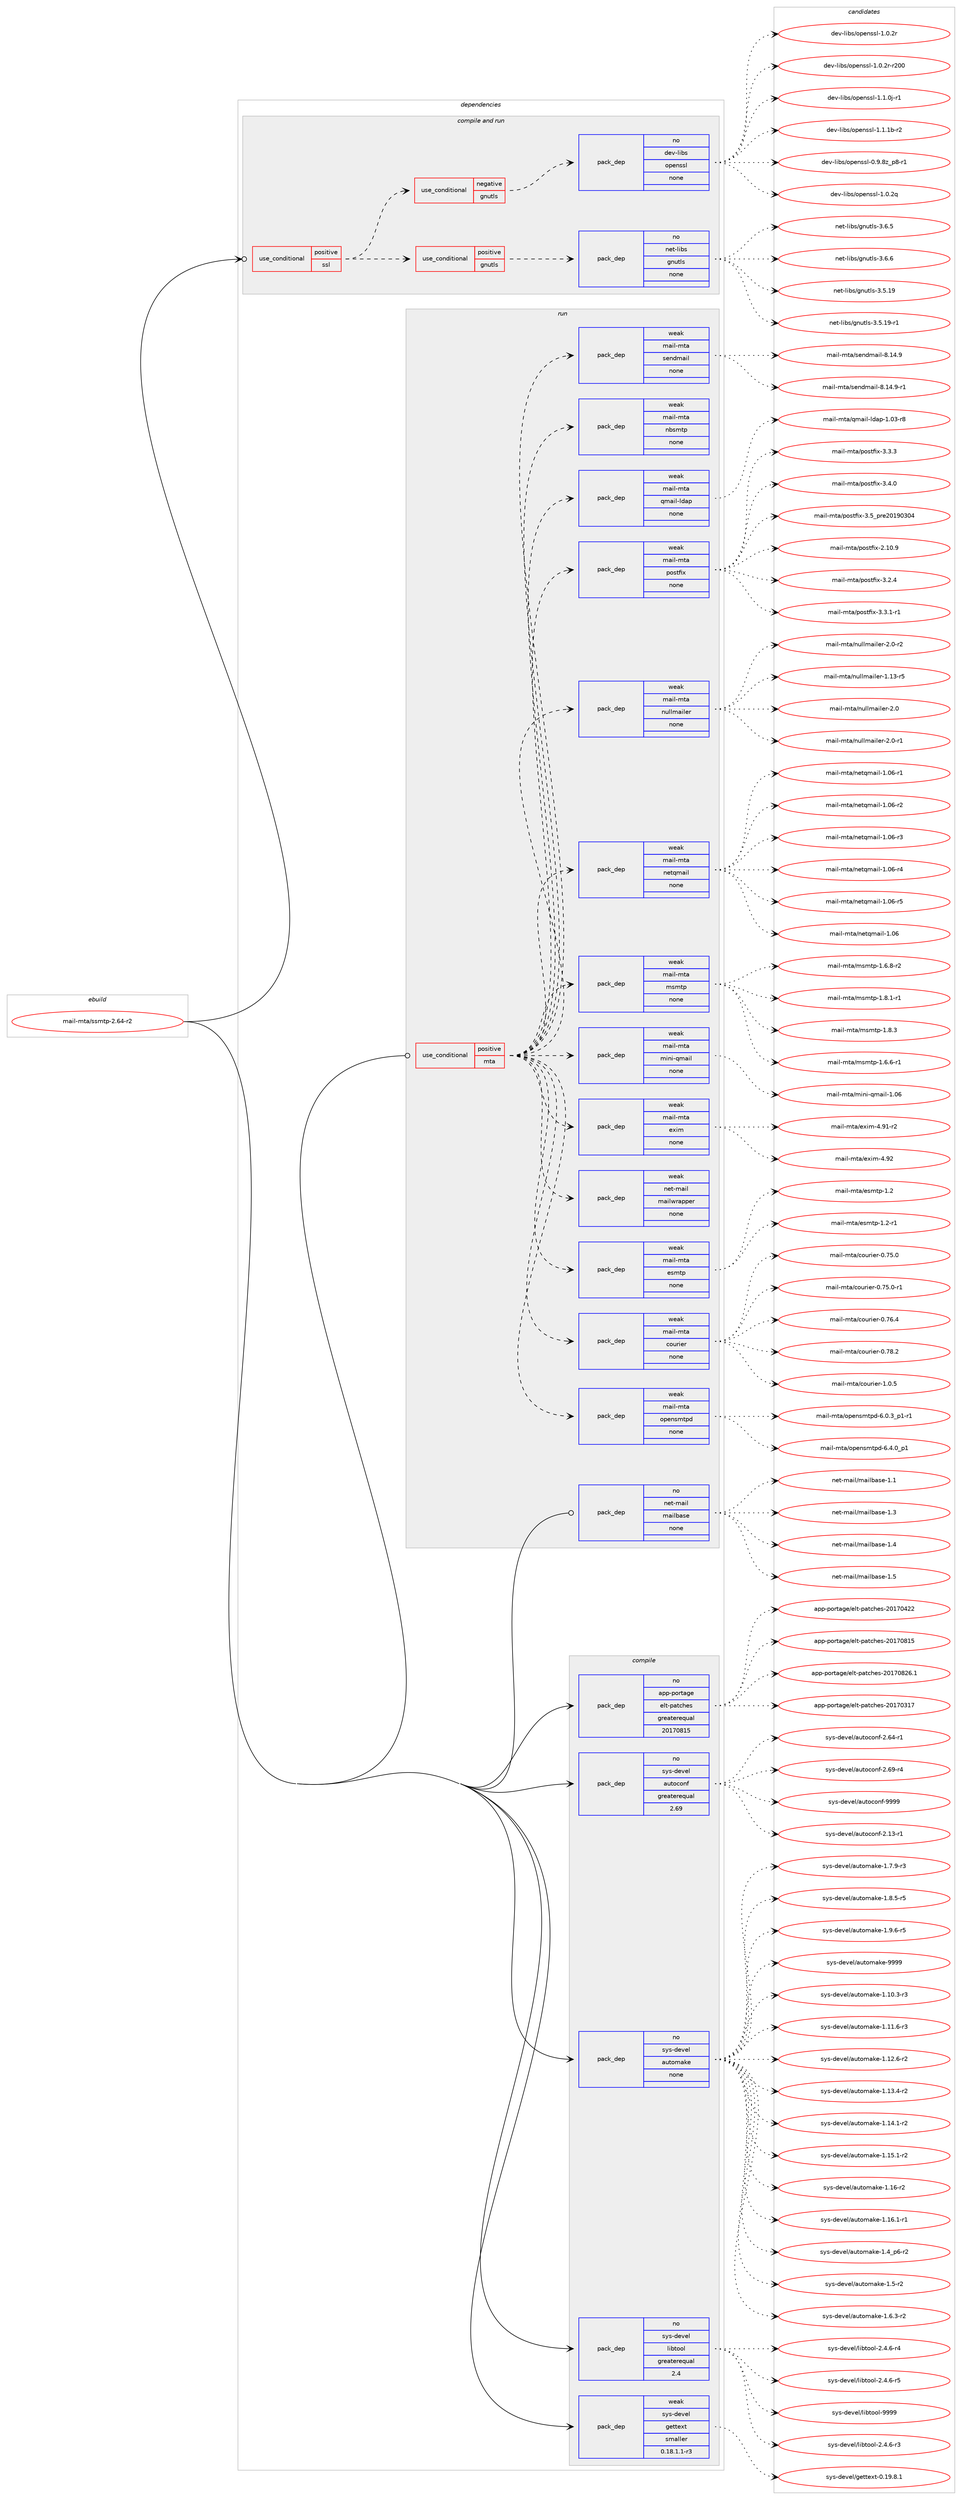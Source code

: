 digraph prolog {

# *************
# Graph options
# *************

newrank=true;
concentrate=true;
compound=true;
graph [rankdir=LR,fontname=Helvetica,fontsize=10,ranksep=1.5];#, ranksep=2.5, nodesep=0.2];
edge  [arrowhead=vee];
node  [fontname=Helvetica,fontsize=10];

# **********
# The ebuild
# **********

subgraph cluster_leftcol {
color=gray;
rank=same;
label=<<i>ebuild</i>>;
id [label="mail-mta/ssmtp-2.64-r2", color=red, width=4, href="../mail-mta/ssmtp-2.64-r2.svg"];
}

# ****************
# The dependencies
# ****************

subgraph cluster_midcol {
color=gray;
label=<<i>dependencies</i>>;
subgraph cluster_compile {
fillcolor="#eeeeee";
style=filled;
label=<<i>compile</i>>;
subgraph pack1141194 {
dependency1597777 [label=<<TABLE BORDER="0" CELLBORDER="1" CELLSPACING="0" CELLPADDING="4" WIDTH="220"><TR><TD ROWSPAN="6" CELLPADDING="30">pack_dep</TD></TR><TR><TD WIDTH="110">no</TD></TR><TR><TD>app-portage</TD></TR><TR><TD>elt-patches</TD></TR><TR><TD>greaterequal</TD></TR><TR><TD>20170815</TD></TR></TABLE>>, shape=none, color=blue];
}
id:e -> dependency1597777:w [weight=20,style="solid",arrowhead="vee"];
subgraph pack1141195 {
dependency1597778 [label=<<TABLE BORDER="0" CELLBORDER="1" CELLSPACING="0" CELLPADDING="4" WIDTH="220"><TR><TD ROWSPAN="6" CELLPADDING="30">pack_dep</TD></TR><TR><TD WIDTH="110">no</TD></TR><TR><TD>sys-devel</TD></TR><TR><TD>autoconf</TD></TR><TR><TD>greaterequal</TD></TR><TR><TD>2.69</TD></TR></TABLE>>, shape=none, color=blue];
}
id:e -> dependency1597778:w [weight=20,style="solid",arrowhead="vee"];
subgraph pack1141196 {
dependency1597779 [label=<<TABLE BORDER="0" CELLBORDER="1" CELLSPACING="0" CELLPADDING="4" WIDTH="220"><TR><TD ROWSPAN="6" CELLPADDING="30">pack_dep</TD></TR><TR><TD WIDTH="110">no</TD></TR><TR><TD>sys-devel</TD></TR><TR><TD>automake</TD></TR><TR><TD>none</TD></TR><TR><TD></TD></TR></TABLE>>, shape=none, color=blue];
}
id:e -> dependency1597779:w [weight=20,style="solid",arrowhead="vee"];
subgraph pack1141197 {
dependency1597780 [label=<<TABLE BORDER="0" CELLBORDER="1" CELLSPACING="0" CELLPADDING="4" WIDTH="220"><TR><TD ROWSPAN="6" CELLPADDING="30">pack_dep</TD></TR><TR><TD WIDTH="110">no</TD></TR><TR><TD>sys-devel</TD></TR><TR><TD>libtool</TD></TR><TR><TD>greaterequal</TD></TR><TR><TD>2.4</TD></TR></TABLE>>, shape=none, color=blue];
}
id:e -> dependency1597780:w [weight=20,style="solid",arrowhead="vee"];
subgraph pack1141198 {
dependency1597781 [label=<<TABLE BORDER="0" CELLBORDER="1" CELLSPACING="0" CELLPADDING="4" WIDTH="220"><TR><TD ROWSPAN="6" CELLPADDING="30">pack_dep</TD></TR><TR><TD WIDTH="110">weak</TD></TR><TR><TD>sys-devel</TD></TR><TR><TD>gettext</TD></TR><TR><TD>smaller</TD></TR><TR><TD>0.18.1.1-r3</TD></TR></TABLE>>, shape=none, color=blue];
}
id:e -> dependency1597781:w [weight=20,style="solid",arrowhead="vee"];
}
subgraph cluster_compileandrun {
fillcolor="#eeeeee";
style=filled;
label=<<i>compile and run</i>>;
subgraph cond431442 {
dependency1597782 [label=<<TABLE BORDER="0" CELLBORDER="1" CELLSPACING="0" CELLPADDING="4"><TR><TD ROWSPAN="3" CELLPADDING="10">use_conditional</TD></TR><TR><TD>positive</TD></TR><TR><TD>ssl</TD></TR></TABLE>>, shape=none, color=red];
subgraph cond431443 {
dependency1597783 [label=<<TABLE BORDER="0" CELLBORDER="1" CELLSPACING="0" CELLPADDING="4"><TR><TD ROWSPAN="3" CELLPADDING="10">use_conditional</TD></TR><TR><TD>negative</TD></TR><TR><TD>gnutls</TD></TR></TABLE>>, shape=none, color=red];
subgraph pack1141199 {
dependency1597784 [label=<<TABLE BORDER="0" CELLBORDER="1" CELLSPACING="0" CELLPADDING="4" WIDTH="220"><TR><TD ROWSPAN="6" CELLPADDING="30">pack_dep</TD></TR><TR><TD WIDTH="110">no</TD></TR><TR><TD>dev-libs</TD></TR><TR><TD>openssl</TD></TR><TR><TD>none</TD></TR><TR><TD></TD></TR></TABLE>>, shape=none, color=blue];
}
dependency1597783:e -> dependency1597784:w [weight=20,style="dashed",arrowhead="vee"];
}
dependency1597782:e -> dependency1597783:w [weight=20,style="dashed",arrowhead="vee"];
subgraph cond431444 {
dependency1597785 [label=<<TABLE BORDER="0" CELLBORDER="1" CELLSPACING="0" CELLPADDING="4"><TR><TD ROWSPAN="3" CELLPADDING="10">use_conditional</TD></TR><TR><TD>positive</TD></TR><TR><TD>gnutls</TD></TR></TABLE>>, shape=none, color=red];
subgraph pack1141200 {
dependency1597786 [label=<<TABLE BORDER="0" CELLBORDER="1" CELLSPACING="0" CELLPADDING="4" WIDTH="220"><TR><TD ROWSPAN="6" CELLPADDING="30">pack_dep</TD></TR><TR><TD WIDTH="110">no</TD></TR><TR><TD>net-libs</TD></TR><TR><TD>gnutls</TD></TR><TR><TD>none</TD></TR><TR><TD></TD></TR></TABLE>>, shape=none, color=blue];
}
dependency1597785:e -> dependency1597786:w [weight=20,style="dashed",arrowhead="vee"];
}
dependency1597782:e -> dependency1597785:w [weight=20,style="dashed",arrowhead="vee"];
}
id:e -> dependency1597782:w [weight=20,style="solid",arrowhead="odotvee"];
}
subgraph cluster_run {
fillcolor="#eeeeee";
style=filled;
label=<<i>run</i>>;
subgraph cond431445 {
dependency1597787 [label=<<TABLE BORDER="0" CELLBORDER="1" CELLSPACING="0" CELLPADDING="4"><TR><TD ROWSPAN="3" CELLPADDING="10">use_conditional</TD></TR><TR><TD>positive</TD></TR><TR><TD>mta</TD></TR></TABLE>>, shape=none, color=red];
subgraph pack1141201 {
dependency1597788 [label=<<TABLE BORDER="0" CELLBORDER="1" CELLSPACING="0" CELLPADDING="4" WIDTH="220"><TR><TD ROWSPAN="6" CELLPADDING="30">pack_dep</TD></TR><TR><TD WIDTH="110">weak</TD></TR><TR><TD>net-mail</TD></TR><TR><TD>mailwrapper</TD></TR><TR><TD>none</TD></TR><TR><TD></TD></TR></TABLE>>, shape=none, color=blue];
}
dependency1597787:e -> dependency1597788:w [weight=20,style="dashed",arrowhead="vee"];
subgraph pack1141202 {
dependency1597789 [label=<<TABLE BORDER="0" CELLBORDER="1" CELLSPACING="0" CELLPADDING="4" WIDTH="220"><TR><TD ROWSPAN="6" CELLPADDING="30">pack_dep</TD></TR><TR><TD WIDTH="110">weak</TD></TR><TR><TD>mail-mta</TD></TR><TR><TD>courier</TD></TR><TR><TD>none</TD></TR><TR><TD></TD></TR></TABLE>>, shape=none, color=blue];
}
dependency1597787:e -> dependency1597789:w [weight=20,style="dashed",arrowhead="vee"];
subgraph pack1141203 {
dependency1597790 [label=<<TABLE BORDER="0" CELLBORDER="1" CELLSPACING="0" CELLPADDING="4" WIDTH="220"><TR><TD ROWSPAN="6" CELLPADDING="30">pack_dep</TD></TR><TR><TD WIDTH="110">weak</TD></TR><TR><TD>mail-mta</TD></TR><TR><TD>esmtp</TD></TR><TR><TD>none</TD></TR><TR><TD></TD></TR></TABLE>>, shape=none, color=blue];
}
dependency1597787:e -> dependency1597790:w [weight=20,style="dashed",arrowhead="vee"];
subgraph pack1141204 {
dependency1597791 [label=<<TABLE BORDER="0" CELLBORDER="1" CELLSPACING="0" CELLPADDING="4" WIDTH="220"><TR><TD ROWSPAN="6" CELLPADDING="30">pack_dep</TD></TR><TR><TD WIDTH="110">weak</TD></TR><TR><TD>mail-mta</TD></TR><TR><TD>exim</TD></TR><TR><TD>none</TD></TR><TR><TD></TD></TR></TABLE>>, shape=none, color=blue];
}
dependency1597787:e -> dependency1597791:w [weight=20,style="dashed",arrowhead="vee"];
subgraph pack1141205 {
dependency1597792 [label=<<TABLE BORDER="0" CELLBORDER="1" CELLSPACING="0" CELLPADDING="4" WIDTH="220"><TR><TD ROWSPAN="6" CELLPADDING="30">pack_dep</TD></TR><TR><TD WIDTH="110">weak</TD></TR><TR><TD>mail-mta</TD></TR><TR><TD>mini-qmail</TD></TR><TR><TD>none</TD></TR><TR><TD></TD></TR></TABLE>>, shape=none, color=blue];
}
dependency1597787:e -> dependency1597792:w [weight=20,style="dashed",arrowhead="vee"];
subgraph pack1141206 {
dependency1597793 [label=<<TABLE BORDER="0" CELLBORDER="1" CELLSPACING="0" CELLPADDING="4" WIDTH="220"><TR><TD ROWSPAN="6" CELLPADDING="30">pack_dep</TD></TR><TR><TD WIDTH="110">weak</TD></TR><TR><TD>mail-mta</TD></TR><TR><TD>msmtp</TD></TR><TR><TD>none</TD></TR><TR><TD></TD></TR></TABLE>>, shape=none, color=blue];
}
dependency1597787:e -> dependency1597793:w [weight=20,style="dashed",arrowhead="vee"];
subgraph pack1141207 {
dependency1597794 [label=<<TABLE BORDER="0" CELLBORDER="1" CELLSPACING="0" CELLPADDING="4" WIDTH="220"><TR><TD ROWSPAN="6" CELLPADDING="30">pack_dep</TD></TR><TR><TD WIDTH="110">weak</TD></TR><TR><TD>mail-mta</TD></TR><TR><TD>nbsmtp</TD></TR><TR><TD>none</TD></TR><TR><TD></TD></TR></TABLE>>, shape=none, color=blue];
}
dependency1597787:e -> dependency1597794:w [weight=20,style="dashed",arrowhead="vee"];
subgraph pack1141208 {
dependency1597795 [label=<<TABLE BORDER="0" CELLBORDER="1" CELLSPACING="0" CELLPADDING="4" WIDTH="220"><TR><TD ROWSPAN="6" CELLPADDING="30">pack_dep</TD></TR><TR><TD WIDTH="110">weak</TD></TR><TR><TD>mail-mta</TD></TR><TR><TD>netqmail</TD></TR><TR><TD>none</TD></TR><TR><TD></TD></TR></TABLE>>, shape=none, color=blue];
}
dependency1597787:e -> dependency1597795:w [weight=20,style="dashed",arrowhead="vee"];
subgraph pack1141209 {
dependency1597796 [label=<<TABLE BORDER="0" CELLBORDER="1" CELLSPACING="0" CELLPADDING="4" WIDTH="220"><TR><TD ROWSPAN="6" CELLPADDING="30">pack_dep</TD></TR><TR><TD WIDTH="110">weak</TD></TR><TR><TD>mail-mta</TD></TR><TR><TD>nullmailer</TD></TR><TR><TD>none</TD></TR><TR><TD></TD></TR></TABLE>>, shape=none, color=blue];
}
dependency1597787:e -> dependency1597796:w [weight=20,style="dashed",arrowhead="vee"];
subgraph pack1141210 {
dependency1597797 [label=<<TABLE BORDER="0" CELLBORDER="1" CELLSPACING="0" CELLPADDING="4" WIDTH="220"><TR><TD ROWSPAN="6" CELLPADDING="30">pack_dep</TD></TR><TR><TD WIDTH="110">weak</TD></TR><TR><TD>mail-mta</TD></TR><TR><TD>postfix</TD></TR><TR><TD>none</TD></TR><TR><TD></TD></TR></TABLE>>, shape=none, color=blue];
}
dependency1597787:e -> dependency1597797:w [weight=20,style="dashed",arrowhead="vee"];
subgraph pack1141211 {
dependency1597798 [label=<<TABLE BORDER="0" CELLBORDER="1" CELLSPACING="0" CELLPADDING="4" WIDTH="220"><TR><TD ROWSPAN="6" CELLPADDING="30">pack_dep</TD></TR><TR><TD WIDTH="110">weak</TD></TR><TR><TD>mail-mta</TD></TR><TR><TD>qmail-ldap</TD></TR><TR><TD>none</TD></TR><TR><TD></TD></TR></TABLE>>, shape=none, color=blue];
}
dependency1597787:e -> dependency1597798:w [weight=20,style="dashed",arrowhead="vee"];
subgraph pack1141212 {
dependency1597799 [label=<<TABLE BORDER="0" CELLBORDER="1" CELLSPACING="0" CELLPADDING="4" WIDTH="220"><TR><TD ROWSPAN="6" CELLPADDING="30">pack_dep</TD></TR><TR><TD WIDTH="110">weak</TD></TR><TR><TD>mail-mta</TD></TR><TR><TD>sendmail</TD></TR><TR><TD>none</TD></TR><TR><TD></TD></TR></TABLE>>, shape=none, color=blue];
}
dependency1597787:e -> dependency1597799:w [weight=20,style="dashed",arrowhead="vee"];
subgraph pack1141213 {
dependency1597800 [label=<<TABLE BORDER="0" CELLBORDER="1" CELLSPACING="0" CELLPADDING="4" WIDTH="220"><TR><TD ROWSPAN="6" CELLPADDING="30">pack_dep</TD></TR><TR><TD WIDTH="110">weak</TD></TR><TR><TD>mail-mta</TD></TR><TR><TD>opensmtpd</TD></TR><TR><TD>none</TD></TR><TR><TD></TD></TR></TABLE>>, shape=none, color=blue];
}
dependency1597787:e -> dependency1597800:w [weight=20,style="dashed",arrowhead="vee"];
}
id:e -> dependency1597787:w [weight=20,style="solid",arrowhead="odot"];
subgraph pack1141214 {
dependency1597801 [label=<<TABLE BORDER="0" CELLBORDER="1" CELLSPACING="0" CELLPADDING="4" WIDTH="220"><TR><TD ROWSPAN="6" CELLPADDING="30">pack_dep</TD></TR><TR><TD WIDTH="110">no</TD></TR><TR><TD>net-mail</TD></TR><TR><TD>mailbase</TD></TR><TR><TD>none</TD></TR><TR><TD></TD></TR></TABLE>>, shape=none, color=blue];
}
id:e -> dependency1597801:w [weight=20,style="solid",arrowhead="odot"];
}
}

# **************
# The candidates
# **************

subgraph cluster_choices {
rank=same;
color=gray;
label=<<i>candidates</i>>;

subgraph choice1141194 {
color=black;
nodesep=1;
choice97112112451121111141169710310147101108116451129711699104101115455048495548514955 [label="app-portage/elt-patches-20170317", color=red, width=4,href="../app-portage/elt-patches-20170317.svg"];
choice97112112451121111141169710310147101108116451129711699104101115455048495548525050 [label="app-portage/elt-patches-20170422", color=red, width=4,href="../app-portage/elt-patches-20170422.svg"];
choice97112112451121111141169710310147101108116451129711699104101115455048495548564953 [label="app-portage/elt-patches-20170815", color=red, width=4,href="../app-portage/elt-patches-20170815.svg"];
choice971121124511211111411697103101471011081164511297116991041011154550484955485650544649 [label="app-portage/elt-patches-20170826.1", color=red, width=4,href="../app-portage/elt-patches-20170826.1.svg"];
dependency1597777:e -> choice97112112451121111141169710310147101108116451129711699104101115455048495548514955:w [style=dotted,weight="100"];
dependency1597777:e -> choice97112112451121111141169710310147101108116451129711699104101115455048495548525050:w [style=dotted,weight="100"];
dependency1597777:e -> choice97112112451121111141169710310147101108116451129711699104101115455048495548564953:w [style=dotted,weight="100"];
dependency1597777:e -> choice971121124511211111411697103101471011081164511297116991041011154550484955485650544649:w [style=dotted,weight="100"];
}
subgraph choice1141195 {
color=black;
nodesep=1;
choice1151211154510010111810110847971171161119911111010245504649514511449 [label="sys-devel/autoconf-2.13-r1", color=red, width=4,href="../sys-devel/autoconf-2.13-r1.svg"];
choice1151211154510010111810110847971171161119911111010245504654524511449 [label="sys-devel/autoconf-2.64-r1", color=red, width=4,href="../sys-devel/autoconf-2.64-r1.svg"];
choice1151211154510010111810110847971171161119911111010245504654574511452 [label="sys-devel/autoconf-2.69-r4", color=red, width=4,href="../sys-devel/autoconf-2.69-r4.svg"];
choice115121115451001011181011084797117116111991111101024557575757 [label="sys-devel/autoconf-9999", color=red, width=4,href="../sys-devel/autoconf-9999.svg"];
dependency1597778:e -> choice1151211154510010111810110847971171161119911111010245504649514511449:w [style=dotted,weight="100"];
dependency1597778:e -> choice1151211154510010111810110847971171161119911111010245504654524511449:w [style=dotted,weight="100"];
dependency1597778:e -> choice1151211154510010111810110847971171161119911111010245504654574511452:w [style=dotted,weight="100"];
dependency1597778:e -> choice115121115451001011181011084797117116111991111101024557575757:w [style=dotted,weight="100"];
}
subgraph choice1141196 {
color=black;
nodesep=1;
choice11512111545100101118101108479711711611110997107101454946494846514511451 [label="sys-devel/automake-1.10.3-r3", color=red, width=4,href="../sys-devel/automake-1.10.3-r3.svg"];
choice11512111545100101118101108479711711611110997107101454946494946544511451 [label="sys-devel/automake-1.11.6-r3", color=red, width=4,href="../sys-devel/automake-1.11.6-r3.svg"];
choice11512111545100101118101108479711711611110997107101454946495046544511450 [label="sys-devel/automake-1.12.6-r2", color=red, width=4,href="../sys-devel/automake-1.12.6-r2.svg"];
choice11512111545100101118101108479711711611110997107101454946495146524511450 [label="sys-devel/automake-1.13.4-r2", color=red, width=4,href="../sys-devel/automake-1.13.4-r2.svg"];
choice11512111545100101118101108479711711611110997107101454946495246494511450 [label="sys-devel/automake-1.14.1-r2", color=red, width=4,href="../sys-devel/automake-1.14.1-r2.svg"];
choice11512111545100101118101108479711711611110997107101454946495346494511450 [label="sys-devel/automake-1.15.1-r2", color=red, width=4,href="../sys-devel/automake-1.15.1-r2.svg"];
choice1151211154510010111810110847971171161111099710710145494649544511450 [label="sys-devel/automake-1.16-r2", color=red, width=4,href="../sys-devel/automake-1.16-r2.svg"];
choice11512111545100101118101108479711711611110997107101454946495446494511449 [label="sys-devel/automake-1.16.1-r1", color=red, width=4,href="../sys-devel/automake-1.16.1-r1.svg"];
choice115121115451001011181011084797117116111109971071014549465295112544511450 [label="sys-devel/automake-1.4_p6-r2", color=red, width=4,href="../sys-devel/automake-1.4_p6-r2.svg"];
choice11512111545100101118101108479711711611110997107101454946534511450 [label="sys-devel/automake-1.5-r2", color=red, width=4,href="../sys-devel/automake-1.5-r2.svg"];
choice115121115451001011181011084797117116111109971071014549465446514511450 [label="sys-devel/automake-1.6.3-r2", color=red, width=4,href="../sys-devel/automake-1.6.3-r2.svg"];
choice115121115451001011181011084797117116111109971071014549465546574511451 [label="sys-devel/automake-1.7.9-r3", color=red, width=4,href="../sys-devel/automake-1.7.9-r3.svg"];
choice115121115451001011181011084797117116111109971071014549465646534511453 [label="sys-devel/automake-1.8.5-r5", color=red, width=4,href="../sys-devel/automake-1.8.5-r5.svg"];
choice115121115451001011181011084797117116111109971071014549465746544511453 [label="sys-devel/automake-1.9.6-r5", color=red, width=4,href="../sys-devel/automake-1.9.6-r5.svg"];
choice115121115451001011181011084797117116111109971071014557575757 [label="sys-devel/automake-9999", color=red, width=4,href="../sys-devel/automake-9999.svg"];
dependency1597779:e -> choice11512111545100101118101108479711711611110997107101454946494846514511451:w [style=dotted,weight="100"];
dependency1597779:e -> choice11512111545100101118101108479711711611110997107101454946494946544511451:w [style=dotted,weight="100"];
dependency1597779:e -> choice11512111545100101118101108479711711611110997107101454946495046544511450:w [style=dotted,weight="100"];
dependency1597779:e -> choice11512111545100101118101108479711711611110997107101454946495146524511450:w [style=dotted,weight="100"];
dependency1597779:e -> choice11512111545100101118101108479711711611110997107101454946495246494511450:w [style=dotted,weight="100"];
dependency1597779:e -> choice11512111545100101118101108479711711611110997107101454946495346494511450:w [style=dotted,weight="100"];
dependency1597779:e -> choice1151211154510010111810110847971171161111099710710145494649544511450:w [style=dotted,weight="100"];
dependency1597779:e -> choice11512111545100101118101108479711711611110997107101454946495446494511449:w [style=dotted,weight="100"];
dependency1597779:e -> choice115121115451001011181011084797117116111109971071014549465295112544511450:w [style=dotted,weight="100"];
dependency1597779:e -> choice11512111545100101118101108479711711611110997107101454946534511450:w [style=dotted,weight="100"];
dependency1597779:e -> choice115121115451001011181011084797117116111109971071014549465446514511450:w [style=dotted,weight="100"];
dependency1597779:e -> choice115121115451001011181011084797117116111109971071014549465546574511451:w [style=dotted,weight="100"];
dependency1597779:e -> choice115121115451001011181011084797117116111109971071014549465646534511453:w [style=dotted,weight="100"];
dependency1597779:e -> choice115121115451001011181011084797117116111109971071014549465746544511453:w [style=dotted,weight="100"];
dependency1597779:e -> choice115121115451001011181011084797117116111109971071014557575757:w [style=dotted,weight="100"];
}
subgraph choice1141197 {
color=black;
nodesep=1;
choice1151211154510010111810110847108105981161111111084550465246544511451 [label="sys-devel/libtool-2.4.6-r3", color=red, width=4,href="../sys-devel/libtool-2.4.6-r3.svg"];
choice1151211154510010111810110847108105981161111111084550465246544511452 [label="sys-devel/libtool-2.4.6-r4", color=red, width=4,href="../sys-devel/libtool-2.4.6-r4.svg"];
choice1151211154510010111810110847108105981161111111084550465246544511453 [label="sys-devel/libtool-2.4.6-r5", color=red, width=4,href="../sys-devel/libtool-2.4.6-r5.svg"];
choice1151211154510010111810110847108105981161111111084557575757 [label="sys-devel/libtool-9999", color=red, width=4,href="../sys-devel/libtool-9999.svg"];
dependency1597780:e -> choice1151211154510010111810110847108105981161111111084550465246544511451:w [style=dotted,weight="100"];
dependency1597780:e -> choice1151211154510010111810110847108105981161111111084550465246544511452:w [style=dotted,weight="100"];
dependency1597780:e -> choice1151211154510010111810110847108105981161111111084550465246544511453:w [style=dotted,weight="100"];
dependency1597780:e -> choice1151211154510010111810110847108105981161111111084557575757:w [style=dotted,weight="100"];
}
subgraph choice1141198 {
color=black;
nodesep=1;
choice1151211154510010111810110847103101116116101120116454846495746564649 [label="sys-devel/gettext-0.19.8.1", color=red, width=4,href="../sys-devel/gettext-0.19.8.1.svg"];
dependency1597781:e -> choice1151211154510010111810110847103101116116101120116454846495746564649:w [style=dotted,weight="100"];
}
subgraph choice1141199 {
color=black;
nodesep=1;
choice10010111845108105981154711111210111011511510845484657465612295112564511449 [label="dev-libs/openssl-0.9.8z_p8-r1", color=red, width=4,href="../dev-libs/openssl-0.9.8z_p8-r1.svg"];
choice100101118451081059811547111112101110115115108454946484650113 [label="dev-libs/openssl-1.0.2q", color=red, width=4,href="../dev-libs/openssl-1.0.2q.svg"];
choice100101118451081059811547111112101110115115108454946484650114 [label="dev-libs/openssl-1.0.2r", color=red, width=4,href="../dev-libs/openssl-1.0.2r.svg"];
choice10010111845108105981154711111210111011511510845494648465011445114504848 [label="dev-libs/openssl-1.0.2r-r200", color=red, width=4,href="../dev-libs/openssl-1.0.2r-r200.svg"];
choice1001011184510810598115471111121011101151151084549464946481064511449 [label="dev-libs/openssl-1.1.0j-r1", color=red, width=4,href="../dev-libs/openssl-1.1.0j-r1.svg"];
choice100101118451081059811547111112101110115115108454946494649984511450 [label="dev-libs/openssl-1.1.1b-r2", color=red, width=4,href="../dev-libs/openssl-1.1.1b-r2.svg"];
dependency1597784:e -> choice10010111845108105981154711111210111011511510845484657465612295112564511449:w [style=dotted,weight="100"];
dependency1597784:e -> choice100101118451081059811547111112101110115115108454946484650113:w [style=dotted,weight="100"];
dependency1597784:e -> choice100101118451081059811547111112101110115115108454946484650114:w [style=dotted,weight="100"];
dependency1597784:e -> choice10010111845108105981154711111210111011511510845494648465011445114504848:w [style=dotted,weight="100"];
dependency1597784:e -> choice1001011184510810598115471111121011101151151084549464946481064511449:w [style=dotted,weight="100"];
dependency1597784:e -> choice100101118451081059811547111112101110115115108454946494649984511450:w [style=dotted,weight="100"];
}
subgraph choice1141200 {
color=black;
nodesep=1;
choice11010111645108105981154710311011711610811545514653464957 [label="net-libs/gnutls-3.5.19", color=red, width=4,href="../net-libs/gnutls-3.5.19.svg"];
choice110101116451081059811547103110117116108115455146534649574511449 [label="net-libs/gnutls-3.5.19-r1", color=red, width=4,href="../net-libs/gnutls-3.5.19-r1.svg"];
choice110101116451081059811547103110117116108115455146544653 [label="net-libs/gnutls-3.6.5", color=red, width=4,href="../net-libs/gnutls-3.6.5.svg"];
choice110101116451081059811547103110117116108115455146544654 [label="net-libs/gnutls-3.6.6", color=red, width=4,href="../net-libs/gnutls-3.6.6.svg"];
dependency1597786:e -> choice11010111645108105981154710311011711610811545514653464957:w [style=dotted,weight="100"];
dependency1597786:e -> choice110101116451081059811547103110117116108115455146534649574511449:w [style=dotted,weight="100"];
dependency1597786:e -> choice110101116451081059811547103110117116108115455146544653:w [style=dotted,weight="100"];
dependency1597786:e -> choice110101116451081059811547103110117116108115455146544654:w [style=dotted,weight="100"];
}
subgraph choice1141201 {
color=black;
nodesep=1;
}
subgraph choice1141202 {
color=black;
nodesep=1;
choice109971051084510911697479911111711410510111445484655534648 [label="mail-mta/courier-0.75.0", color=red, width=4,href="../mail-mta/courier-0.75.0.svg"];
choice1099710510845109116974799111117114105101114454846555346484511449 [label="mail-mta/courier-0.75.0-r1", color=red, width=4,href="../mail-mta/courier-0.75.0-r1.svg"];
choice109971051084510911697479911111711410510111445484655544652 [label="mail-mta/courier-0.76.4", color=red, width=4,href="../mail-mta/courier-0.76.4.svg"];
choice109971051084510911697479911111711410510111445484655564650 [label="mail-mta/courier-0.78.2", color=red, width=4,href="../mail-mta/courier-0.78.2.svg"];
choice1099710510845109116974799111117114105101114454946484653 [label="mail-mta/courier-1.0.5", color=red, width=4,href="../mail-mta/courier-1.0.5.svg"];
dependency1597789:e -> choice109971051084510911697479911111711410510111445484655534648:w [style=dotted,weight="100"];
dependency1597789:e -> choice1099710510845109116974799111117114105101114454846555346484511449:w [style=dotted,weight="100"];
dependency1597789:e -> choice109971051084510911697479911111711410510111445484655544652:w [style=dotted,weight="100"];
dependency1597789:e -> choice109971051084510911697479911111711410510111445484655564650:w [style=dotted,weight="100"];
dependency1597789:e -> choice1099710510845109116974799111117114105101114454946484653:w [style=dotted,weight="100"];
}
subgraph choice1141203 {
color=black;
nodesep=1;
choice1099710510845109116974710111510911611245494650 [label="mail-mta/esmtp-1.2", color=red, width=4,href="../mail-mta/esmtp-1.2.svg"];
choice10997105108451091169747101115109116112454946504511449 [label="mail-mta/esmtp-1.2-r1", color=red, width=4,href="../mail-mta/esmtp-1.2-r1.svg"];
dependency1597790:e -> choice1099710510845109116974710111510911611245494650:w [style=dotted,weight="100"];
dependency1597790:e -> choice10997105108451091169747101115109116112454946504511449:w [style=dotted,weight="100"];
}
subgraph choice1141204 {
color=black;
nodesep=1;
choice1099710510845109116974710112010510945524657494511450 [label="mail-mta/exim-4.91-r2", color=red, width=4,href="../mail-mta/exim-4.91-r2.svg"];
choice109971051084510911697471011201051094552465750 [label="mail-mta/exim-4.92", color=red, width=4,href="../mail-mta/exim-4.92.svg"];
dependency1597791:e -> choice1099710510845109116974710112010510945524657494511450:w [style=dotted,weight="100"];
dependency1597791:e -> choice109971051084510911697471011201051094552465750:w [style=dotted,weight="100"];
}
subgraph choice1141205 {
color=black;
nodesep=1;
choice1099710510845109116974710910511010545113109971051084549464854 [label="mail-mta/mini-qmail-1.06", color=red, width=4,href="../mail-mta/mini-qmail-1.06.svg"];
dependency1597792:e -> choice1099710510845109116974710910511010545113109971051084549464854:w [style=dotted,weight="100"];
}
subgraph choice1141206 {
color=black;
nodesep=1;
choice109971051084510911697471091151091161124549465446544511449 [label="mail-mta/msmtp-1.6.6-r1", color=red, width=4,href="../mail-mta/msmtp-1.6.6-r1.svg"];
choice109971051084510911697471091151091161124549465446564511450 [label="mail-mta/msmtp-1.6.8-r2", color=red, width=4,href="../mail-mta/msmtp-1.6.8-r2.svg"];
choice109971051084510911697471091151091161124549465646494511449 [label="mail-mta/msmtp-1.8.1-r1", color=red, width=4,href="../mail-mta/msmtp-1.8.1-r1.svg"];
choice10997105108451091169747109115109116112454946564651 [label="mail-mta/msmtp-1.8.3", color=red, width=4,href="../mail-mta/msmtp-1.8.3.svg"];
dependency1597793:e -> choice109971051084510911697471091151091161124549465446544511449:w [style=dotted,weight="100"];
dependency1597793:e -> choice109971051084510911697471091151091161124549465446564511450:w [style=dotted,weight="100"];
dependency1597793:e -> choice109971051084510911697471091151091161124549465646494511449:w [style=dotted,weight="100"];
dependency1597793:e -> choice10997105108451091169747109115109116112454946564651:w [style=dotted,weight="100"];
}
subgraph choice1141207 {
color=black;
nodesep=1;
}
subgraph choice1141208 {
color=black;
nodesep=1;
choice10997105108451091169747110101116113109971051084549464854 [label="mail-mta/netqmail-1.06", color=red, width=4,href="../mail-mta/netqmail-1.06.svg"];
choice109971051084510911697471101011161131099710510845494648544511449 [label="mail-mta/netqmail-1.06-r1", color=red, width=4,href="../mail-mta/netqmail-1.06-r1.svg"];
choice109971051084510911697471101011161131099710510845494648544511450 [label="mail-mta/netqmail-1.06-r2", color=red, width=4,href="../mail-mta/netqmail-1.06-r2.svg"];
choice109971051084510911697471101011161131099710510845494648544511451 [label="mail-mta/netqmail-1.06-r3", color=red, width=4,href="../mail-mta/netqmail-1.06-r3.svg"];
choice109971051084510911697471101011161131099710510845494648544511452 [label="mail-mta/netqmail-1.06-r4", color=red, width=4,href="../mail-mta/netqmail-1.06-r4.svg"];
choice109971051084510911697471101011161131099710510845494648544511453 [label="mail-mta/netqmail-1.06-r5", color=red, width=4,href="../mail-mta/netqmail-1.06-r5.svg"];
dependency1597795:e -> choice10997105108451091169747110101116113109971051084549464854:w [style=dotted,weight="100"];
dependency1597795:e -> choice109971051084510911697471101011161131099710510845494648544511449:w [style=dotted,weight="100"];
dependency1597795:e -> choice109971051084510911697471101011161131099710510845494648544511450:w [style=dotted,weight="100"];
dependency1597795:e -> choice109971051084510911697471101011161131099710510845494648544511451:w [style=dotted,weight="100"];
dependency1597795:e -> choice109971051084510911697471101011161131099710510845494648544511452:w [style=dotted,weight="100"];
dependency1597795:e -> choice109971051084510911697471101011161131099710510845494648544511453:w [style=dotted,weight="100"];
}
subgraph choice1141209 {
color=black;
nodesep=1;
choice109971051084510911697471101171081081099710510810111445494649514511453 [label="mail-mta/nullmailer-1.13-r5", color=red, width=4,href="../mail-mta/nullmailer-1.13-r5.svg"];
choice109971051084510911697471101171081081099710510810111445504648 [label="mail-mta/nullmailer-2.0", color=red, width=4,href="../mail-mta/nullmailer-2.0.svg"];
choice1099710510845109116974711011710810810997105108101114455046484511449 [label="mail-mta/nullmailer-2.0-r1", color=red, width=4,href="../mail-mta/nullmailer-2.0-r1.svg"];
choice1099710510845109116974711011710810810997105108101114455046484511450 [label="mail-mta/nullmailer-2.0-r2", color=red, width=4,href="../mail-mta/nullmailer-2.0-r2.svg"];
dependency1597796:e -> choice109971051084510911697471101171081081099710510810111445494649514511453:w [style=dotted,weight="100"];
dependency1597796:e -> choice109971051084510911697471101171081081099710510810111445504648:w [style=dotted,weight="100"];
dependency1597796:e -> choice1099710510845109116974711011710810810997105108101114455046484511449:w [style=dotted,weight="100"];
dependency1597796:e -> choice1099710510845109116974711011710810810997105108101114455046484511450:w [style=dotted,weight="100"];
}
subgraph choice1141210 {
color=black;
nodesep=1;
choice1099710510845109116974711211111511610210512045504649484657 [label="mail-mta/postfix-2.10.9", color=red, width=4,href="../mail-mta/postfix-2.10.9.svg"];
choice10997105108451091169747112111115116102105120455146504652 [label="mail-mta/postfix-3.2.4", color=red, width=4,href="../mail-mta/postfix-3.2.4.svg"];
choice109971051084510911697471121111151161021051204551465146494511449 [label="mail-mta/postfix-3.3.1-r1", color=red, width=4,href="../mail-mta/postfix-3.3.1-r1.svg"];
choice10997105108451091169747112111115116102105120455146514651 [label="mail-mta/postfix-3.3.3", color=red, width=4,href="../mail-mta/postfix-3.3.3.svg"];
choice10997105108451091169747112111115116102105120455146524648 [label="mail-mta/postfix-3.4.0", color=red, width=4,href="../mail-mta/postfix-3.4.0.svg"];
choice1099710510845109116974711211111511610210512045514653951121141015048495748514852 [label="mail-mta/postfix-3.5_pre20190304", color=red, width=4,href="../mail-mta/postfix-3.5_pre20190304.svg"];
dependency1597797:e -> choice1099710510845109116974711211111511610210512045504649484657:w [style=dotted,weight="100"];
dependency1597797:e -> choice10997105108451091169747112111115116102105120455146504652:w [style=dotted,weight="100"];
dependency1597797:e -> choice109971051084510911697471121111151161021051204551465146494511449:w [style=dotted,weight="100"];
dependency1597797:e -> choice10997105108451091169747112111115116102105120455146514651:w [style=dotted,weight="100"];
dependency1597797:e -> choice10997105108451091169747112111115116102105120455146524648:w [style=dotted,weight="100"];
dependency1597797:e -> choice1099710510845109116974711211111511610210512045514653951121141015048495748514852:w [style=dotted,weight="100"];
}
subgraph choice1141211 {
color=black;
nodesep=1;
choice1099710510845109116974711310997105108451081009711245494648514511456 [label="mail-mta/qmail-ldap-1.03-r8", color=red, width=4,href="../mail-mta/qmail-ldap-1.03-r8.svg"];
dependency1597798:e -> choice1099710510845109116974711310997105108451081009711245494648514511456:w [style=dotted,weight="100"];
}
subgraph choice1141212 {
color=black;
nodesep=1;
choice109971051084510911697471151011101001099710510845564649524657 [label="mail-mta/sendmail-8.14.9", color=red, width=4,href="../mail-mta/sendmail-8.14.9.svg"];
choice1099710510845109116974711510111010010997105108455646495246574511449 [label="mail-mta/sendmail-8.14.9-r1", color=red, width=4,href="../mail-mta/sendmail-8.14.9-r1.svg"];
dependency1597799:e -> choice109971051084510911697471151011101001099710510845564649524657:w [style=dotted,weight="100"];
dependency1597799:e -> choice1099710510845109116974711510111010010997105108455646495246574511449:w [style=dotted,weight="100"];
}
subgraph choice1141213 {
color=black;
nodesep=1;
choice1099710510845109116974711111210111011510911611210045544648465195112494511449 [label="mail-mta/opensmtpd-6.0.3_p1-r1", color=red, width=4,href="../mail-mta/opensmtpd-6.0.3_p1-r1.svg"];
choice109971051084510911697471111121011101151091161121004554465246489511249 [label="mail-mta/opensmtpd-6.4.0_p1", color=red, width=4,href="../mail-mta/opensmtpd-6.4.0_p1.svg"];
dependency1597800:e -> choice1099710510845109116974711111210111011510911611210045544648465195112494511449:w [style=dotted,weight="100"];
dependency1597800:e -> choice109971051084510911697471111121011101151091161121004554465246489511249:w [style=dotted,weight="100"];
}
subgraph choice1141214 {
color=black;
nodesep=1;
choice11010111645109971051084710997105108989711510145494649 [label="net-mail/mailbase-1.1", color=red, width=4,href="../net-mail/mailbase-1.1.svg"];
choice11010111645109971051084710997105108989711510145494651 [label="net-mail/mailbase-1.3", color=red, width=4,href="../net-mail/mailbase-1.3.svg"];
choice11010111645109971051084710997105108989711510145494652 [label="net-mail/mailbase-1.4", color=red, width=4,href="../net-mail/mailbase-1.4.svg"];
choice11010111645109971051084710997105108989711510145494653 [label="net-mail/mailbase-1.5", color=red, width=4,href="../net-mail/mailbase-1.5.svg"];
dependency1597801:e -> choice11010111645109971051084710997105108989711510145494649:w [style=dotted,weight="100"];
dependency1597801:e -> choice11010111645109971051084710997105108989711510145494651:w [style=dotted,weight="100"];
dependency1597801:e -> choice11010111645109971051084710997105108989711510145494652:w [style=dotted,weight="100"];
dependency1597801:e -> choice11010111645109971051084710997105108989711510145494653:w [style=dotted,weight="100"];
}
}

}
